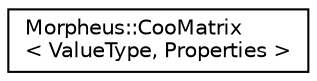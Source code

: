 digraph "Graphical Class Hierarchy"
{
 // LATEX_PDF_SIZE
  edge [fontname="Helvetica",fontsize="10",labelfontname="Helvetica",labelfontsize="10"];
  node [fontname="Helvetica",fontsize="10",shape=record];
  rankdir="LR";
  Node0 [label="Morpheus::CooMatrix\l\< ValueType, Properties \>",height=0.2,width=0.4,color="black", fillcolor="white", style="filled",URL="$classMorpheus_1_1CooMatrix.html",tooltip="Implementation of the Coordinate (COO) Sparse Matrix Format Representation."];
}
